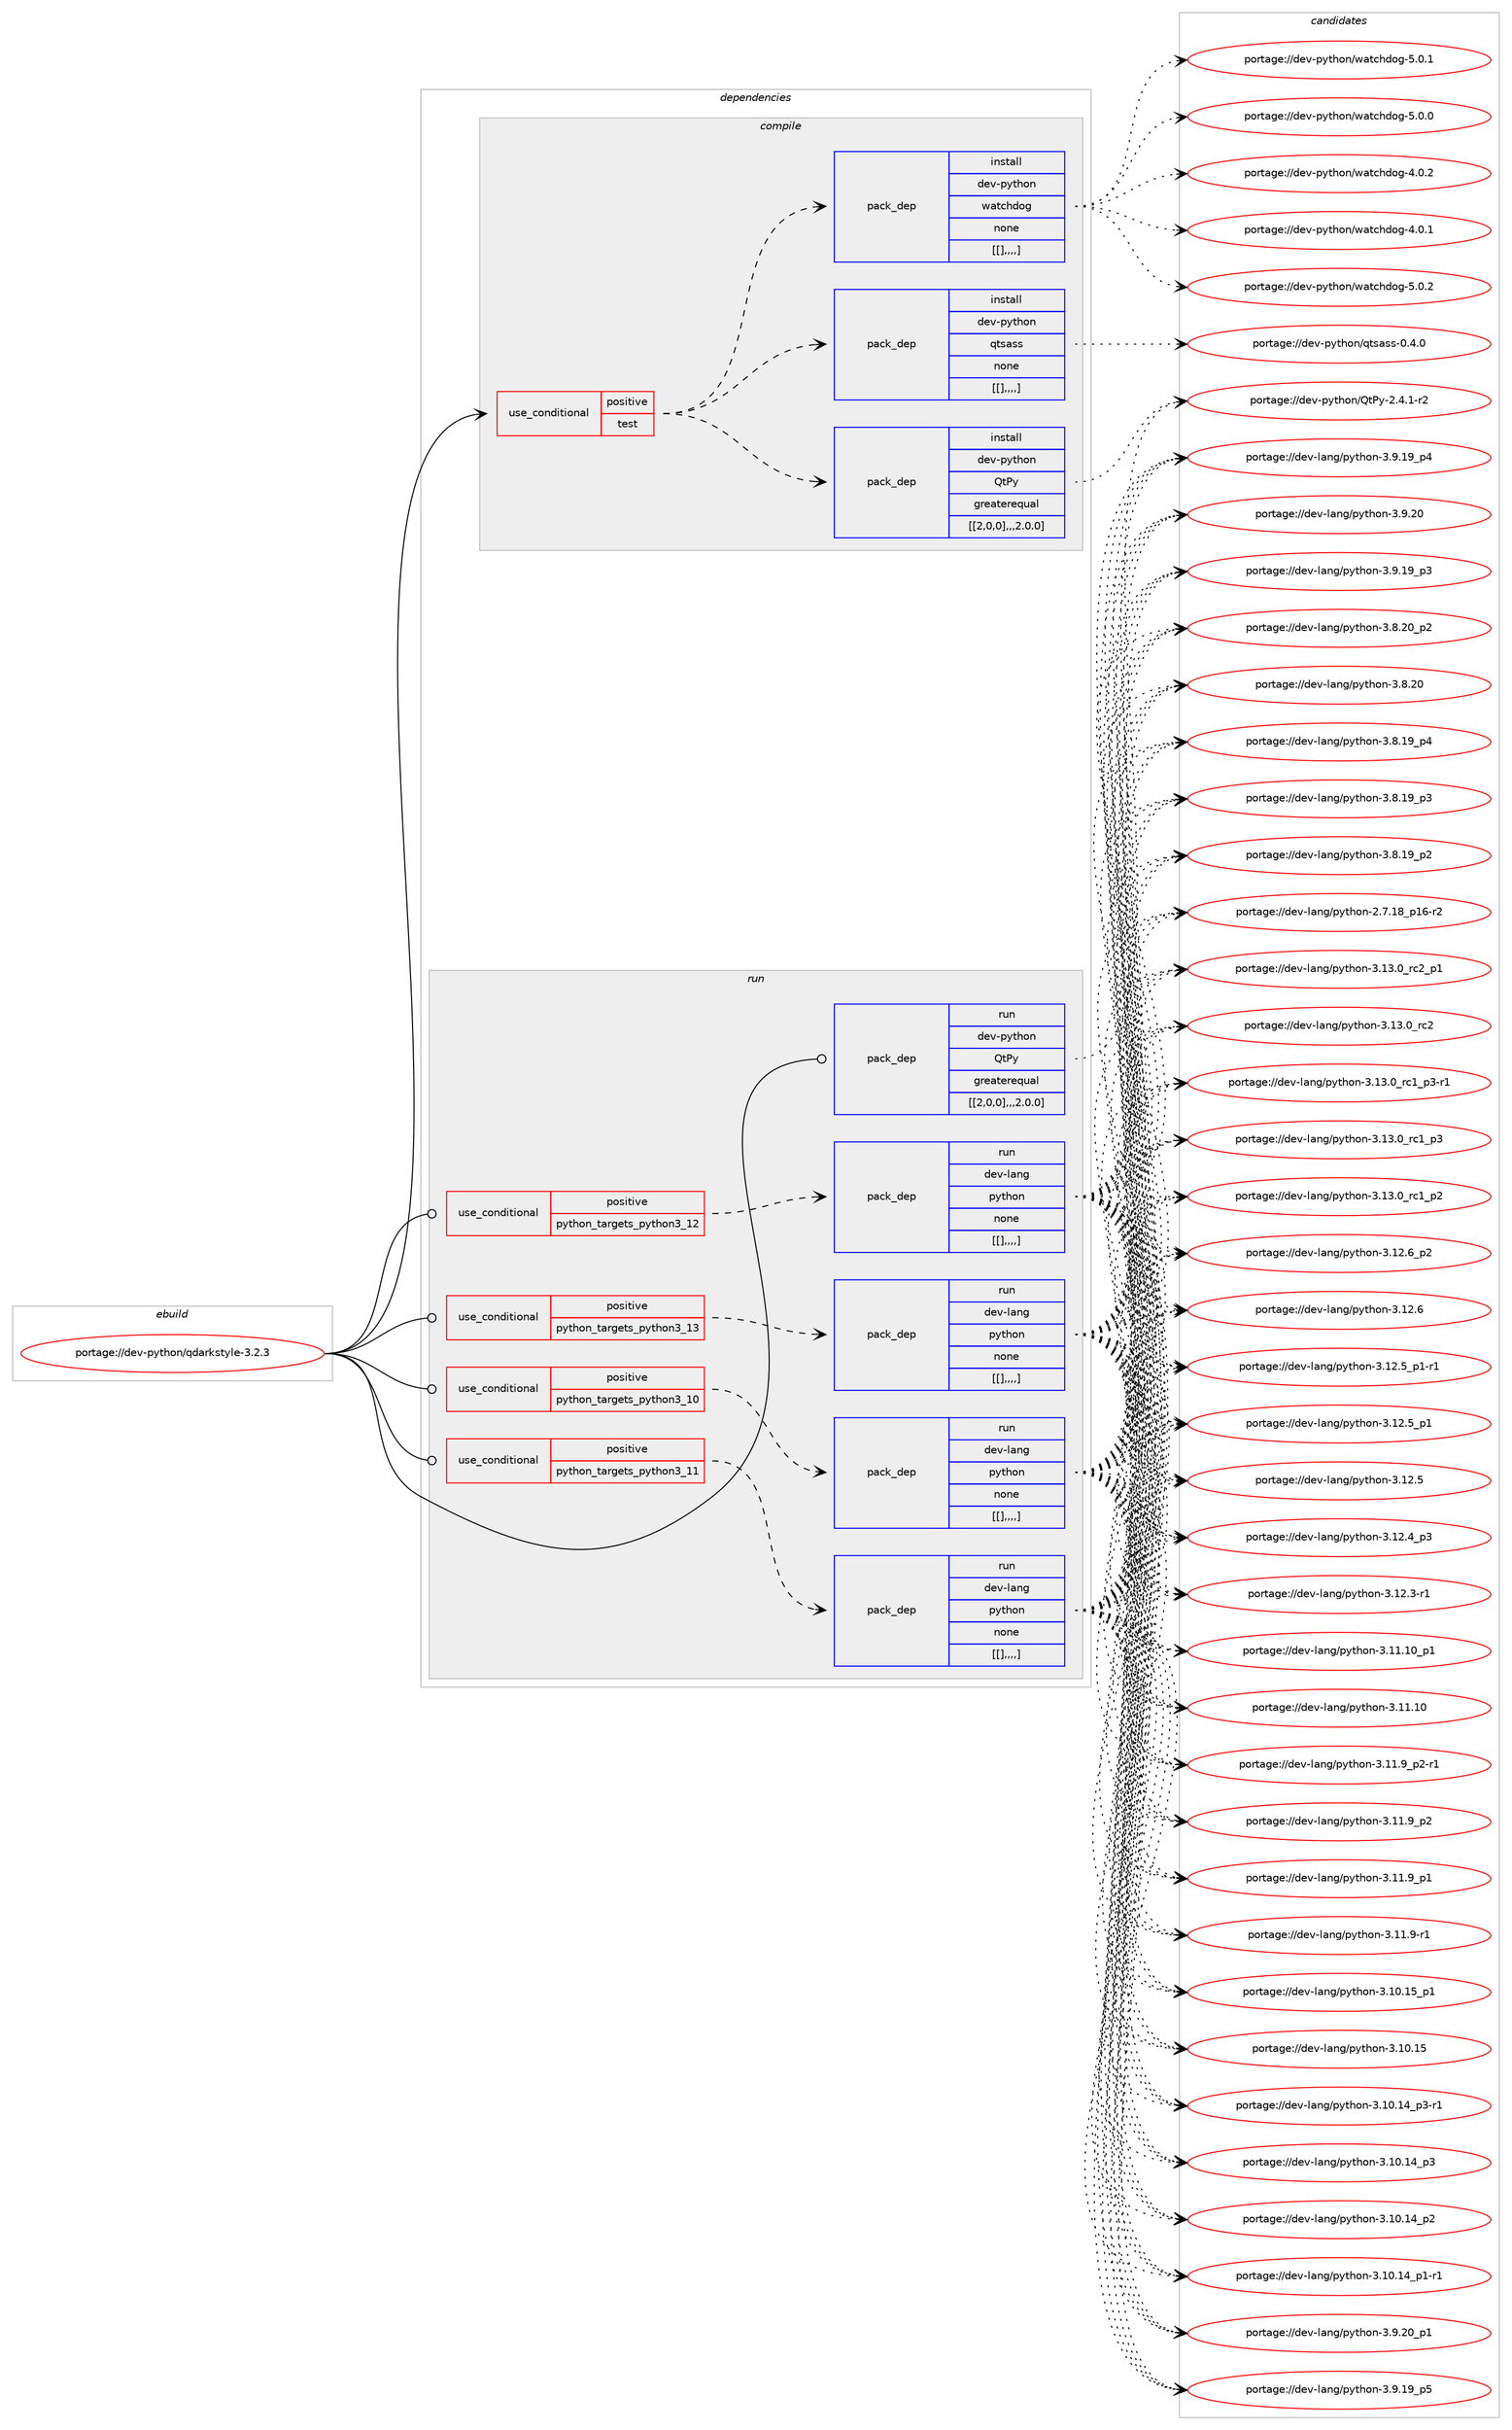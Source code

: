digraph prolog {

# *************
# Graph options
# *************

newrank=true;
concentrate=true;
compound=true;
graph [rankdir=LR,fontname=Helvetica,fontsize=10,ranksep=1.5];#, ranksep=2.5, nodesep=0.2];
edge  [arrowhead=vee];
node  [fontname=Helvetica,fontsize=10];

# **********
# The ebuild
# **********

subgraph cluster_leftcol {
color=gray;
label=<<i>ebuild</i>>;
id [label="portage://dev-python/qdarkstyle-3.2.3", color=red, width=4, href="../dev-python/qdarkstyle-3.2.3.svg"];
}

# ****************
# The dependencies
# ****************

subgraph cluster_midcol {
color=gray;
label=<<i>dependencies</i>>;
subgraph cluster_compile {
fillcolor="#eeeeee";
style=filled;
label=<<i>compile</i>>;
subgraph cond40382 {
dependency164313 [label=<<TABLE BORDER="0" CELLBORDER="1" CELLSPACING="0" CELLPADDING="4"><TR><TD ROWSPAN="3" CELLPADDING="10">use_conditional</TD></TR><TR><TD>positive</TD></TR><TR><TD>test</TD></TR></TABLE>>, shape=none, color=red];
subgraph pack122673 {
dependency164314 [label=<<TABLE BORDER="0" CELLBORDER="1" CELLSPACING="0" CELLPADDING="4" WIDTH="220"><TR><TD ROWSPAN="6" CELLPADDING="30">pack_dep</TD></TR><TR><TD WIDTH="110">install</TD></TR><TR><TD>dev-python</TD></TR><TR><TD>qtsass</TD></TR><TR><TD>none</TD></TR><TR><TD>[[],,,,]</TD></TR></TABLE>>, shape=none, color=blue];
}
dependency164313:e -> dependency164314:w [weight=20,style="dashed",arrowhead="vee"];
subgraph pack122674 {
dependency164315 [label=<<TABLE BORDER="0" CELLBORDER="1" CELLSPACING="0" CELLPADDING="4" WIDTH="220"><TR><TD ROWSPAN="6" CELLPADDING="30">pack_dep</TD></TR><TR><TD WIDTH="110">install</TD></TR><TR><TD>dev-python</TD></TR><TR><TD>watchdog</TD></TR><TR><TD>none</TD></TR><TR><TD>[[],,,,]</TD></TR></TABLE>>, shape=none, color=blue];
}
dependency164313:e -> dependency164315:w [weight=20,style="dashed",arrowhead="vee"];
subgraph pack122675 {
dependency164316 [label=<<TABLE BORDER="0" CELLBORDER="1" CELLSPACING="0" CELLPADDING="4" WIDTH="220"><TR><TD ROWSPAN="6" CELLPADDING="30">pack_dep</TD></TR><TR><TD WIDTH="110">install</TD></TR><TR><TD>dev-python</TD></TR><TR><TD>QtPy</TD></TR><TR><TD>greaterequal</TD></TR><TR><TD>[[2,0,0],,,2.0.0]</TD></TR></TABLE>>, shape=none, color=blue];
}
dependency164313:e -> dependency164316:w [weight=20,style="dashed",arrowhead="vee"];
}
id:e -> dependency164313:w [weight=20,style="solid",arrowhead="vee"];
}
subgraph cluster_compileandrun {
fillcolor="#eeeeee";
style=filled;
label=<<i>compile and run</i>>;
}
subgraph cluster_run {
fillcolor="#eeeeee";
style=filled;
label=<<i>run</i>>;
subgraph cond40383 {
dependency164317 [label=<<TABLE BORDER="0" CELLBORDER="1" CELLSPACING="0" CELLPADDING="4"><TR><TD ROWSPAN="3" CELLPADDING="10">use_conditional</TD></TR><TR><TD>positive</TD></TR><TR><TD>python_targets_python3_10</TD></TR></TABLE>>, shape=none, color=red];
subgraph pack122676 {
dependency164318 [label=<<TABLE BORDER="0" CELLBORDER="1" CELLSPACING="0" CELLPADDING="4" WIDTH="220"><TR><TD ROWSPAN="6" CELLPADDING="30">pack_dep</TD></TR><TR><TD WIDTH="110">run</TD></TR><TR><TD>dev-lang</TD></TR><TR><TD>python</TD></TR><TR><TD>none</TD></TR><TR><TD>[[],,,,]</TD></TR></TABLE>>, shape=none, color=blue];
}
dependency164317:e -> dependency164318:w [weight=20,style="dashed",arrowhead="vee"];
}
id:e -> dependency164317:w [weight=20,style="solid",arrowhead="odot"];
subgraph cond40384 {
dependency164319 [label=<<TABLE BORDER="0" CELLBORDER="1" CELLSPACING="0" CELLPADDING="4"><TR><TD ROWSPAN="3" CELLPADDING="10">use_conditional</TD></TR><TR><TD>positive</TD></TR><TR><TD>python_targets_python3_11</TD></TR></TABLE>>, shape=none, color=red];
subgraph pack122677 {
dependency164320 [label=<<TABLE BORDER="0" CELLBORDER="1" CELLSPACING="0" CELLPADDING="4" WIDTH="220"><TR><TD ROWSPAN="6" CELLPADDING="30">pack_dep</TD></TR><TR><TD WIDTH="110">run</TD></TR><TR><TD>dev-lang</TD></TR><TR><TD>python</TD></TR><TR><TD>none</TD></TR><TR><TD>[[],,,,]</TD></TR></TABLE>>, shape=none, color=blue];
}
dependency164319:e -> dependency164320:w [weight=20,style="dashed",arrowhead="vee"];
}
id:e -> dependency164319:w [weight=20,style="solid",arrowhead="odot"];
subgraph cond40385 {
dependency164321 [label=<<TABLE BORDER="0" CELLBORDER="1" CELLSPACING="0" CELLPADDING="4"><TR><TD ROWSPAN="3" CELLPADDING="10">use_conditional</TD></TR><TR><TD>positive</TD></TR><TR><TD>python_targets_python3_12</TD></TR></TABLE>>, shape=none, color=red];
subgraph pack122678 {
dependency164322 [label=<<TABLE BORDER="0" CELLBORDER="1" CELLSPACING="0" CELLPADDING="4" WIDTH="220"><TR><TD ROWSPAN="6" CELLPADDING="30">pack_dep</TD></TR><TR><TD WIDTH="110">run</TD></TR><TR><TD>dev-lang</TD></TR><TR><TD>python</TD></TR><TR><TD>none</TD></TR><TR><TD>[[],,,,]</TD></TR></TABLE>>, shape=none, color=blue];
}
dependency164321:e -> dependency164322:w [weight=20,style="dashed",arrowhead="vee"];
}
id:e -> dependency164321:w [weight=20,style="solid",arrowhead="odot"];
subgraph cond40386 {
dependency164323 [label=<<TABLE BORDER="0" CELLBORDER="1" CELLSPACING="0" CELLPADDING="4"><TR><TD ROWSPAN="3" CELLPADDING="10">use_conditional</TD></TR><TR><TD>positive</TD></TR><TR><TD>python_targets_python3_13</TD></TR></TABLE>>, shape=none, color=red];
subgraph pack122679 {
dependency164324 [label=<<TABLE BORDER="0" CELLBORDER="1" CELLSPACING="0" CELLPADDING="4" WIDTH="220"><TR><TD ROWSPAN="6" CELLPADDING="30">pack_dep</TD></TR><TR><TD WIDTH="110">run</TD></TR><TR><TD>dev-lang</TD></TR><TR><TD>python</TD></TR><TR><TD>none</TD></TR><TR><TD>[[],,,,]</TD></TR></TABLE>>, shape=none, color=blue];
}
dependency164323:e -> dependency164324:w [weight=20,style="dashed",arrowhead="vee"];
}
id:e -> dependency164323:w [weight=20,style="solid",arrowhead="odot"];
subgraph pack122680 {
dependency164325 [label=<<TABLE BORDER="0" CELLBORDER="1" CELLSPACING="0" CELLPADDING="4" WIDTH="220"><TR><TD ROWSPAN="6" CELLPADDING="30">pack_dep</TD></TR><TR><TD WIDTH="110">run</TD></TR><TR><TD>dev-python</TD></TR><TR><TD>QtPy</TD></TR><TR><TD>greaterequal</TD></TR><TR><TD>[[2,0,0],,,2.0.0]</TD></TR></TABLE>>, shape=none, color=blue];
}
id:e -> dependency164325:w [weight=20,style="solid",arrowhead="odot"];
}
}

# **************
# The candidates
# **************

subgraph cluster_choices {
rank=same;
color=gray;
label=<<i>candidates</i>>;

subgraph choice122673 {
color=black;
nodesep=1;
choice100101118451121211161041111104711311611597115115454846524648 [label="portage://dev-python/qtsass-0.4.0", color=red, width=4,href="../dev-python/qtsass-0.4.0.svg"];
dependency164314:e -> choice100101118451121211161041111104711311611597115115454846524648:w [style=dotted,weight="100"];
}
subgraph choice122674 {
color=black;
nodesep=1;
choice10010111845112121116104111110471199711699104100111103455346484650 [label="portage://dev-python/watchdog-5.0.2", color=red, width=4,href="../dev-python/watchdog-5.0.2.svg"];
choice10010111845112121116104111110471199711699104100111103455346484649 [label="portage://dev-python/watchdog-5.0.1", color=red, width=4,href="../dev-python/watchdog-5.0.1.svg"];
choice10010111845112121116104111110471199711699104100111103455346484648 [label="portage://dev-python/watchdog-5.0.0", color=red, width=4,href="../dev-python/watchdog-5.0.0.svg"];
choice10010111845112121116104111110471199711699104100111103455246484650 [label="portage://dev-python/watchdog-4.0.2", color=red, width=4,href="../dev-python/watchdog-4.0.2.svg"];
choice10010111845112121116104111110471199711699104100111103455246484649 [label="portage://dev-python/watchdog-4.0.1", color=red, width=4,href="../dev-python/watchdog-4.0.1.svg"];
dependency164315:e -> choice10010111845112121116104111110471199711699104100111103455346484650:w [style=dotted,weight="100"];
dependency164315:e -> choice10010111845112121116104111110471199711699104100111103455346484649:w [style=dotted,weight="100"];
dependency164315:e -> choice10010111845112121116104111110471199711699104100111103455346484648:w [style=dotted,weight="100"];
dependency164315:e -> choice10010111845112121116104111110471199711699104100111103455246484650:w [style=dotted,weight="100"];
dependency164315:e -> choice10010111845112121116104111110471199711699104100111103455246484649:w [style=dotted,weight="100"];
}
subgraph choice122675 {
color=black;
nodesep=1;
choice100101118451121211161041111104781116801214550465246494511450 [label="portage://dev-python/QtPy-2.4.1-r2", color=red, width=4,href="../dev-python/QtPy-2.4.1-r2.svg"];
dependency164316:e -> choice100101118451121211161041111104781116801214550465246494511450:w [style=dotted,weight="100"];
}
subgraph choice122676 {
color=black;
nodesep=1;
choice100101118451089711010347112121116104111110455146495146489511499509511249 [label="portage://dev-lang/python-3.13.0_rc2_p1", color=red, width=4,href="../dev-lang/python-3.13.0_rc2_p1.svg"];
choice10010111845108971101034711212111610411111045514649514648951149950 [label="portage://dev-lang/python-3.13.0_rc2", color=red, width=4,href="../dev-lang/python-3.13.0_rc2.svg"];
choice1001011184510897110103471121211161041111104551464951464895114994995112514511449 [label="portage://dev-lang/python-3.13.0_rc1_p3-r1", color=red, width=4,href="../dev-lang/python-3.13.0_rc1_p3-r1.svg"];
choice100101118451089711010347112121116104111110455146495146489511499499511251 [label="portage://dev-lang/python-3.13.0_rc1_p3", color=red, width=4,href="../dev-lang/python-3.13.0_rc1_p3.svg"];
choice100101118451089711010347112121116104111110455146495146489511499499511250 [label="portage://dev-lang/python-3.13.0_rc1_p2", color=red, width=4,href="../dev-lang/python-3.13.0_rc1_p2.svg"];
choice100101118451089711010347112121116104111110455146495046549511250 [label="portage://dev-lang/python-3.12.6_p2", color=red, width=4,href="../dev-lang/python-3.12.6_p2.svg"];
choice10010111845108971101034711212111610411111045514649504654 [label="portage://dev-lang/python-3.12.6", color=red, width=4,href="../dev-lang/python-3.12.6.svg"];
choice1001011184510897110103471121211161041111104551464950465395112494511449 [label="portage://dev-lang/python-3.12.5_p1-r1", color=red, width=4,href="../dev-lang/python-3.12.5_p1-r1.svg"];
choice100101118451089711010347112121116104111110455146495046539511249 [label="portage://dev-lang/python-3.12.5_p1", color=red, width=4,href="../dev-lang/python-3.12.5_p1.svg"];
choice10010111845108971101034711212111610411111045514649504653 [label="portage://dev-lang/python-3.12.5", color=red, width=4,href="../dev-lang/python-3.12.5.svg"];
choice100101118451089711010347112121116104111110455146495046529511251 [label="portage://dev-lang/python-3.12.4_p3", color=red, width=4,href="../dev-lang/python-3.12.4_p3.svg"];
choice100101118451089711010347112121116104111110455146495046514511449 [label="portage://dev-lang/python-3.12.3-r1", color=red, width=4,href="../dev-lang/python-3.12.3-r1.svg"];
choice10010111845108971101034711212111610411111045514649494649489511249 [label="portage://dev-lang/python-3.11.10_p1", color=red, width=4,href="../dev-lang/python-3.11.10_p1.svg"];
choice1001011184510897110103471121211161041111104551464949464948 [label="portage://dev-lang/python-3.11.10", color=red, width=4,href="../dev-lang/python-3.11.10.svg"];
choice1001011184510897110103471121211161041111104551464949465795112504511449 [label="portage://dev-lang/python-3.11.9_p2-r1", color=red, width=4,href="../dev-lang/python-3.11.9_p2-r1.svg"];
choice100101118451089711010347112121116104111110455146494946579511250 [label="portage://dev-lang/python-3.11.9_p2", color=red, width=4,href="../dev-lang/python-3.11.9_p2.svg"];
choice100101118451089711010347112121116104111110455146494946579511249 [label="portage://dev-lang/python-3.11.9_p1", color=red, width=4,href="../dev-lang/python-3.11.9_p1.svg"];
choice100101118451089711010347112121116104111110455146494946574511449 [label="portage://dev-lang/python-3.11.9-r1", color=red, width=4,href="../dev-lang/python-3.11.9-r1.svg"];
choice10010111845108971101034711212111610411111045514649484649539511249 [label="portage://dev-lang/python-3.10.15_p1", color=red, width=4,href="../dev-lang/python-3.10.15_p1.svg"];
choice1001011184510897110103471121211161041111104551464948464953 [label="portage://dev-lang/python-3.10.15", color=red, width=4,href="../dev-lang/python-3.10.15.svg"];
choice100101118451089711010347112121116104111110455146494846495295112514511449 [label="portage://dev-lang/python-3.10.14_p3-r1", color=red, width=4,href="../dev-lang/python-3.10.14_p3-r1.svg"];
choice10010111845108971101034711212111610411111045514649484649529511251 [label="portage://dev-lang/python-3.10.14_p3", color=red, width=4,href="../dev-lang/python-3.10.14_p3.svg"];
choice10010111845108971101034711212111610411111045514649484649529511250 [label="portage://dev-lang/python-3.10.14_p2", color=red, width=4,href="../dev-lang/python-3.10.14_p2.svg"];
choice100101118451089711010347112121116104111110455146494846495295112494511449 [label="portage://dev-lang/python-3.10.14_p1-r1", color=red, width=4,href="../dev-lang/python-3.10.14_p1-r1.svg"];
choice100101118451089711010347112121116104111110455146574650489511249 [label="portage://dev-lang/python-3.9.20_p1", color=red, width=4,href="../dev-lang/python-3.9.20_p1.svg"];
choice10010111845108971101034711212111610411111045514657465048 [label="portage://dev-lang/python-3.9.20", color=red, width=4,href="../dev-lang/python-3.9.20.svg"];
choice100101118451089711010347112121116104111110455146574649579511253 [label="portage://dev-lang/python-3.9.19_p5", color=red, width=4,href="../dev-lang/python-3.9.19_p5.svg"];
choice100101118451089711010347112121116104111110455146574649579511252 [label="portage://dev-lang/python-3.9.19_p4", color=red, width=4,href="../dev-lang/python-3.9.19_p4.svg"];
choice100101118451089711010347112121116104111110455146574649579511251 [label="portage://dev-lang/python-3.9.19_p3", color=red, width=4,href="../dev-lang/python-3.9.19_p3.svg"];
choice100101118451089711010347112121116104111110455146564650489511250 [label="portage://dev-lang/python-3.8.20_p2", color=red, width=4,href="../dev-lang/python-3.8.20_p2.svg"];
choice10010111845108971101034711212111610411111045514656465048 [label="portage://dev-lang/python-3.8.20", color=red, width=4,href="../dev-lang/python-3.8.20.svg"];
choice100101118451089711010347112121116104111110455146564649579511252 [label="portage://dev-lang/python-3.8.19_p4", color=red, width=4,href="../dev-lang/python-3.8.19_p4.svg"];
choice100101118451089711010347112121116104111110455146564649579511251 [label="portage://dev-lang/python-3.8.19_p3", color=red, width=4,href="../dev-lang/python-3.8.19_p3.svg"];
choice100101118451089711010347112121116104111110455146564649579511250 [label="portage://dev-lang/python-3.8.19_p2", color=red, width=4,href="../dev-lang/python-3.8.19_p2.svg"];
choice100101118451089711010347112121116104111110455046554649569511249544511450 [label="portage://dev-lang/python-2.7.18_p16-r2", color=red, width=4,href="../dev-lang/python-2.7.18_p16-r2.svg"];
dependency164318:e -> choice100101118451089711010347112121116104111110455146495146489511499509511249:w [style=dotted,weight="100"];
dependency164318:e -> choice10010111845108971101034711212111610411111045514649514648951149950:w [style=dotted,weight="100"];
dependency164318:e -> choice1001011184510897110103471121211161041111104551464951464895114994995112514511449:w [style=dotted,weight="100"];
dependency164318:e -> choice100101118451089711010347112121116104111110455146495146489511499499511251:w [style=dotted,weight="100"];
dependency164318:e -> choice100101118451089711010347112121116104111110455146495146489511499499511250:w [style=dotted,weight="100"];
dependency164318:e -> choice100101118451089711010347112121116104111110455146495046549511250:w [style=dotted,weight="100"];
dependency164318:e -> choice10010111845108971101034711212111610411111045514649504654:w [style=dotted,weight="100"];
dependency164318:e -> choice1001011184510897110103471121211161041111104551464950465395112494511449:w [style=dotted,weight="100"];
dependency164318:e -> choice100101118451089711010347112121116104111110455146495046539511249:w [style=dotted,weight="100"];
dependency164318:e -> choice10010111845108971101034711212111610411111045514649504653:w [style=dotted,weight="100"];
dependency164318:e -> choice100101118451089711010347112121116104111110455146495046529511251:w [style=dotted,weight="100"];
dependency164318:e -> choice100101118451089711010347112121116104111110455146495046514511449:w [style=dotted,weight="100"];
dependency164318:e -> choice10010111845108971101034711212111610411111045514649494649489511249:w [style=dotted,weight="100"];
dependency164318:e -> choice1001011184510897110103471121211161041111104551464949464948:w [style=dotted,weight="100"];
dependency164318:e -> choice1001011184510897110103471121211161041111104551464949465795112504511449:w [style=dotted,weight="100"];
dependency164318:e -> choice100101118451089711010347112121116104111110455146494946579511250:w [style=dotted,weight="100"];
dependency164318:e -> choice100101118451089711010347112121116104111110455146494946579511249:w [style=dotted,weight="100"];
dependency164318:e -> choice100101118451089711010347112121116104111110455146494946574511449:w [style=dotted,weight="100"];
dependency164318:e -> choice10010111845108971101034711212111610411111045514649484649539511249:w [style=dotted,weight="100"];
dependency164318:e -> choice1001011184510897110103471121211161041111104551464948464953:w [style=dotted,weight="100"];
dependency164318:e -> choice100101118451089711010347112121116104111110455146494846495295112514511449:w [style=dotted,weight="100"];
dependency164318:e -> choice10010111845108971101034711212111610411111045514649484649529511251:w [style=dotted,weight="100"];
dependency164318:e -> choice10010111845108971101034711212111610411111045514649484649529511250:w [style=dotted,weight="100"];
dependency164318:e -> choice100101118451089711010347112121116104111110455146494846495295112494511449:w [style=dotted,weight="100"];
dependency164318:e -> choice100101118451089711010347112121116104111110455146574650489511249:w [style=dotted,weight="100"];
dependency164318:e -> choice10010111845108971101034711212111610411111045514657465048:w [style=dotted,weight="100"];
dependency164318:e -> choice100101118451089711010347112121116104111110455146574649579511253:w [style=dotted,weight="100"];
dependency164318:e -> choice100101118451089711010347112121116104111110455146574649579511252:w [style=dotted,weight="100"];
dependency164318:e -> choice100101118451089711010347112121116104111110455146574649579511251:w [style=dotted,weight="100"];
dependency164318:e -> choice100101118451089711010347112121116104111110455146564650489511250:w [style=dotted,weight="100"];
dependency164318:e -> choice10010111845108971101034711212111610411111045514656465048:w [style=dotted,weight="100"];
dependency164318:e -> choice100101118451089711010347112121116104111110455146564649579511252:w [style=dotted,weight="100"];
dependency164318:e -> choice100101118451089711010347112121116104111110455146564649579511251:w [style=dotted,weight="100"];
dependency164318:e -> choice100101118451089711010347112121116104111110455146564649579511250:w [style=dotted,weight="100"];
dependency164318:e -> choice100101118451089711010347112121116104111110455046554649569511249544511450:w [style=dotted,weight="100"];
}
subgraph choice122677 {
color=black;
nodesep=1;
choice100101118451089711010347112121116104111110455146495146489511499509511249 [label="portage://dev-lang/python-3.13.0_rc2_p1", color=red, width=4,href="../dev-lang/python-3.13.0_rc2_p1.svg"];
choice10010111845108971101034711212111610411111045514649514648951149950 [label="portage://dev-lang/python-3.13.0_rc2", color=red, width=4,href="../dev-lang/python-3.13.0_rc2.svg"];
choice1001011184510897110103471121211161041111104551464951464895114994995112514511449 [label="portage://dev-lang/python-3.13.0_rc1_p3-r1", color=red, width=4,href="../dev-lang/python-3.13.0_rc1_p3-r1.svg"];
choice100101118451089711010347112121116104111110455146495146489511499499511251 [label="portage://dev-lang/python-3.13.0_rc1_p3", color=red, width=4,href="../dev-lang/python-3.13.0_rc1_p3.svg"];
choice100101118451089711010347112121116104111110455146495146489511499499511250 [label="portage://dev-lang/python-3.13.0_rc1_p2", color=red, width=4,href="../dev-lang/python-3.13.0_rc1_p2.svg"];
choice100101118451089711010347112121116104111110455146495046549511250 [label="portage://dev-lang/python-3.12.6_p2", color=red, width=4,href="../dev-lang/python-3.12.6_p2.svg"];
choice10010111845108971101034711212111610411111045514649504654 [label="portage://dev-lang/python-3.12.6", color=red, width=4,href="../dev-lang/python-3.12.6.svg"];
choice1001011184510897110103471121211161041111104551464950465395112494511449 [label="portage://dev-lang/python-3.12.5_p1-r1", color=red, width=4,href="../dev-lang/python-3.12.5_p1-r1.svg"];
choice100101118451089711010347112121116104111110455146495046539511249 [label="portage://dev-lang/python-3.12.5_p1", color=red, width=4,href="../dev-lang/python-3.12.5_p1.svg"];
choice10010111845108971101034711212111610411111045514649504653 [label="portage://dev-lang/python-3.12.5", color=red, width=4,href="../dev-lang/python-3.12.5.svg"];
choice100101118451089711010347112121116104111110455146495046529511251 [label="portage://dev-lang/python-3.12.4_p3", color=red, width=4,href="../dev-lang/python-3.12.4_p3.svg"];
choice100101118451089711010347112121116104111110455146495046514511449 [label="portage://dev-lang/python-3.12.3-r1", color=red, width=4,href="../dev-lang/python-3.12.3-r1.svg"];
choice10010111845108971101034711212111610411111045514649494649489511249 [label="portage://dev-lang/python-3.11.10_p1", color=red, width=4,href="../dev-lang/python-3.11.10_p1.svg"];
choice1001011184510897110103471121211161041111104551464949464948 [label="portage://dev-lang/python-3.11.10", color=red, width=4,href="../dev-lang/python-3.11.10.svg"];
choice1001011184510897110103471121211161041111104551464949465795112504511449 [label="portage://dev-lang/python-3.11.9_p2-r1", color=red, width=4,href="../dev-lang/python-3.11.9_p2-r1.svg"];
choice100101118451089711010347112121116104111110455146494946579511250 [label="portage://dev-lang/python-3.11.9_p2", color=red, width=4,href="../dev-lang/python-3.11.9_p2.svg"];
choice100101118451089711010347112121116104111110455146494946579511249 [label="portage://dev-lang/python-3.11.9_p1", color=red, width=4,href="../dev-lang/python-3.11.9_p1.svg"];
choice100101118451089711010347112121116104111110455146494946574511449 [label="portage://dev-lang/python-3.11.9-r1", color=red, width=4,href="../dev-lang/python-3.11.9-r1.svg"];
choice10010111845108971101034711212111610411111045514649484649539511249 [label="portage://dev-lang/python-3.10.15_p1", color=red, width=4,href="../dev-lang/python-3.10.15_p1.svg"];
choice1001011184510897110103471121211161041111104551464948464953 [label="portage://dev-lang/python-3.10.15", color=red, width=4,href="../dev-lang/python-3.10.15.svg"];
choice100101118451089711010347112121116104111110455146494846495295112514511449 [label="portage://dev-lang/python-3.10.14_p3-r1", color=red, width=4,href="../dev-lang/python-3.10.14_p3-r1.svg"];
choice10010111845108971101034711212111610411111045514649484649529511251 [label="portage://dev-lang/python-3.10.14_p3", color=red, width=4,href="../dev-lang/python-3.10.14_p3.svg"];
choice10010111845108971101034711212111610411111045514649484649529511250 [label="portage://dev-lang/python-3.10.14_p2", color=red, width=4,href="../dev-lang/python-3.10.14_p2.svg"];
choice100101118451089711010347112121116104111110455146494846495295112494511449 [label="portage://dev-lang/python-3.10.14_p1-r1", color=red, width=4,href="../dev-lang/python-3.10.14_p1-r1.svg"];
choice100101118451089711010347112121116104111110455146574650489511249 [label="portage://dev-lang/python-3.9.20_p1", color=red, width=4,href="../dev-lang/python-3.9.20_p1.svg"];
choice10010111845108971101034711212111610411111045514657465048 [label="portage://dev-lang/python-3.9.20", color=red, width=4,href="../dev-lang/python-3.9.20.svg"];
choice100101118451089711010347112121116104111110455146574649579511253 [label="portage://dev-lang/python-3.9.19_p5", color=red, width=4,href="../dev-lang/python-3.9.19_p5.svg"];
choice100101118451089711010347112121116104111110455146574649579511252 [label="portage://dev-lang/python-3.9.19_p4", color=red, width=4,href="../dev-lang/python-3.9.19_p4.svg"];
choice100101118451089711010347112121116104111110455146574649579511251 [label="portage://dev-lang/python-3.9.19_p3", color=red, width=4,href="../dev-lang/python-3.9.19_p3.svg"];
choice100101118451089711010347112121116104111110455146564650489511250 [label="portage://dev-lang/python-3.8.20_p2", color=red, width=4,href="../dev-lang/python-3.8.20_p2.svg"];
choice10010111845108971101034711212111610411111045514656465048 [label="portage://dev-lang/python-3.8.20", color=red, width=4,href="../dev-lang/python-3.8.20.svg"];
choice100101118451089711010347112121116104111110455146564649579511252 [label="portage://dev-lang/python-3.8.19_p4", color=red, width=4,href="../dev-lang/python-3.8.19_p4.svg"];
choice100101118451089711010347112121116104111110455146564649579511251 [label="portage://dev-lang/python-3.8.19_p3", color=red, width=4,href="../dev-lang/python-3.8.19_p3.svg"];
choice100101118451089711010347112121116104111110455146564649579511250 [label="portage://dev-lang/python-3.8.19_p2", color=red, width=4,href="../dev-lang/python-3.8.19_p2.svg"];
choice100101118451089711010347112121116104111110455046554649569511249544511450 [label="portage://dev-lang/python-2.7.18_p16-r2", color=red, width=4,href="../dev-lang/python-2.7.18_p16-r2.svg"];
dependency164320:e -> choice100101118451089711010347112121116104111110455146495146489511499509511249:w [style=dotted,weight="100"];
dependency164320:e -> choice10010111845108971101034711212111610411111045514649514648951149950:w [style=dotted,weight="100"];
dependency164320:e -> choice1001011184510897110103471121211161041111104551464951464895114994995112514511449:w [style=dotted,weight="100"];
dependency164320:e -> choice100101118451089711010347112121116104111110455146495146489511499499511251:w [style=dotted,weight="100"];
dependency164320:e -> choice100101118451089711010347112121116104111110455146495146489511499499511250:w [style=dotted,weight="100"];
dependency164320:e -> choice100101118451089711010347112121116104111110455146495046549511250:w [style=dotted,weight="100"];
dependency164320:e -> choice10010111845108971101034711212111610411111045514649504654:w [style=dotted,weight="100"];
dependency164320:e -> choice1001011184510897110103471121211161041111104551464950465395112494511449:w [style=dotted,weight="100"];
dependency164320:e -> choice100101118451089711010347112121116104111110455146495046539511249:w [style=dotted,weight="100"];
dependency164320:e -> choice10010111845108971101034711212111610411111045514649504653:w [style=dotted,weight="100"];
dependency164320:e -> choice100101118451089711010347112121116104111110455146495046529511251:w [style=dotted,weight="100"];
dependency164320:e -> choice100101118451089711010347112121116104111110455146495046514511449:w [style=dotted,weight="100"];
dependency164320:e -> choice10010111845108971101034711212111610411111045514649494649489511249:w [style=dotted,weight="100"];
dependency164320:e -> choice1001011184510897110103471121211161041111104551464949464948:w [style=dotted,weight="100"];
dependency164320:e -> choice1001011184510897110103471121211161041111104551464949465795112504511449:w [style=dotted,weight="100"];
dependency164320:e -> choice100101118451089711010347112121116104111110455146494946579511250:w [style=dotted,weight="100"];
dependency164320:e -> choice100101118451089711010347112121116104111110455146494946579511249:w [style=dotted,weight="100"];
dependency164320:e -> choice100101118451089711010347112121116104111110455146494946574511449:w [style=dotted,weight="100"];
dependency164320:e -> choice10010111845108971101034711212111610411111045514649484649539511249:w [style=dotted,weight="100"];
dependency164320:e -> choice1001011184510897110103471121211161041111104551464948464953:w [style=dotted,weight="100"];
dependency164320:e -> choice100101118451089711010347112121116104111110455146494846495295112514511449:w [style=dotted,weight="100"];
dependency164320:e -> choice10010111845108971101034711212111610411111045514649484649529511251:w [style=dotted,weight="100"];
dependency164320:e -> choice10010111845108971101034711212111610411111045514649484649529511250:w [style=dotted,weight="100"];
dependency164320:e -> choice100101118451089711010347112121116104111110455146494846495295112494511449:w [style=dotted,weight="100"];
dependency164320:e -> choice100101118451089711010347112121116104111110455146574650489511249:w [style=dotted,weight="100"];
dependency164320:e -> choice10010111845108971101034711212111610411111045514657465048:w [style=dotted,weight="100"];
dependency164320:e -> choice100101118451089711010347112121116104111110455146574649579511253:w [style=dotted,weight="100"];
dependency164320:e -> choice100101118451089711010347112121116104111110455146574649579511252:w [style=dotted,weight="100"];
dependency164320:e -> choice100101118451089711010347112121116104111110455146574649579511251:w [style=dotted,weight="100"];
dependency164320:e -> choice100101118451089711010347112121116104111110455146564650489511250:w [style=dotted,weight="100"];
dependency164320:e -> choice10010111845108971101034711212111610411111045514656465048:w [style=dotted,weight="100"];
dependency164320:e -> choice100101118451089711010347112121116104111110455146564649579511252:w [style=dotted,weight="100"];
dependency164320:e -> choice100101118451089711010347112121116104111110455146564649579511251:w [style=dotted,weight="100"];
dependency164320:e -> choice100101118451089711010347112121116104111110455146564649579511250:w [style=dotted,weight="100"];
dependency164320:e -> choice100101118451089711010347112121116104111110455046554649569511249544511450:w [style=dotted,weight="100"];
}
subgraph choice122678 {
color=black;
nodesep=1;
choice100101118451089711010347112121116104111110455146495146489511499509511249 [label="portage://dev-lang/python-3.13.0_rc2_p1", color=red, width=4,href="../dev-lang/python-3.13.0_rc2_p1.svg"];
choice10010111845108971101034711212111610411111045514649514648951149950 [label="portage://dev-lang/python-3.13.0_rc2", color=red, width=4,href="../dev-lang/python-3.13.0_rc2.svg"];
choice1001011184510897110103471121211161041111104551464951464895114994995112514511449 [label="portage://dev-lang/python-3.13.0_rc1_p3-r1", color=red, width=4,href="../dev-lang/python-3.13.0_rc1_p3-r1.svg"];
choice100101118451089711010347112121116104111110455146495146489511499499511251 [label="portage://dev-lang/python-3.13.0_rc1_p3", color=red, width=4,href="../dev-lang/python-3.13.0_rc1_p3.svg"];
choice100101118451089711010347112121116104111110455146495146489511499499511250 [label="portage://dev-lang/python-3.13.0_rc1_p2", color=red, width=4,href="../dev-lang/python-3.13.0_rc1_p2.svg"];
choice100101118451089711010347112121116104111110455146495046549511250 [label="portage://dev-lang/python-3.12.6_p2", color=red, width=4,href="../dev-lang/python-3.12.6_p2.svg"];
choice10010111845108971101034711212111610411111045514649504654 [label="portage://dev-lang/python-3.12.6", color=red, width=4,href="../dev-lang/python-3.12.6.svg"];
choice1001011184510897110103471121211161041111104551464950465395112494511449 [label="portage://dev-lang/python-3.12.5_p1-r1", color=red, width=4,href="../dev-lang/python-3.12.5_p1-r1.svg"];
choice100101118451089711010347112121116104111110455146495046539511249 [label="portage://dev-lang/python-3.12.5_p1", color=red, width=4,href="../dev-lang/python-3.12.5_p1.svg"];
choice10010111845108971101034711212111610411111045514649504653 [label="portage://dev-lang/python-3.12.5", color=red, width=4,href="../dev-lang/python-3.12.5.svg"];
choice100101118451089711010347112121116104111110455146495046529511251 [label="portage://dev-lang/python-3.12.4_p3", color=red, width=4,href="../dev-lang/python-3.12.4_p3.svg"];
choice100101118451089711010347112121116104111110455146495046514511449 [label="portage://dev-lang/python-3.12.3-r1", color=red, width=4,href="../dev-lang/python-3.12.3-r1.svg"];
choice10010111845108971101034711212111610411111045514649494649489511249 [label="portage://dev-lang/python-3.11.10_p1", color=red, width=4,href="../dev-lang/python-3.11.10_p1.svg"];
choice1001011184510897110103471121211161041111104551464949464948 [label="portage://dev-lang/python-3.11.10", color=red, width=4,href="../dev-lang/python-3.11.10.svg"];
choice1001011184510897110103471121211161041111104551464949465795112504511449 [label="portage://dev-lang/python-3.11.9_p2-r1", color=red, width=4,href="../dev-lang/python-3.11.9_p2-r1.svg"];
choice100101118451089711010347112121116104111110455146494946579511250 [label="portage://dev-lang/python-3.11.9_p2", color=red, width=4,href="../dev-lang/python-3.11.9_p2.svg"];
choice100101118451089711010347112121116104111110455146494946579511249 [label="portage://dev-lang/python-3.11.9_p1", color=red, width=4,href="../dev-lang/python-3.11.9_p1.svg"];
choice100101118451089711010347112121116104111110455146494946574511449 [label="portage://dev-lang/python-3.11.9-r1", color=red, width=4,href="../dev-lang/python-3.11.9-r1.svg"];
choice10010111845108971101034711212111610411111045514649484649539511249 [label="portage://dev-lang/python-3.10.15_p1", color=red, width=4,href="../dev-lang/python-3.10.15_p1.svg"];
choice1001011184510897110103471121211161041111104551464948464953 [label="portage://dev-lang/python-3.10.15", color=red, width=4,href="../dev-lang/python-3.10.15.svg"];
choice100101118451089711010347112121116104111110455146494846495295112514511449 [label="portage://dev-lang/python-3.10.14_p3-r1", color=red, width=4,href="../dev-lang/python-3.10.14_p3-r1.svg"];
choice10010111845108971101034711212111610411111045514649484649529511251 [label="portage://dev-lang/python-3.10.14_p3", color=red, width=4,href="../dev-lang/python-3.10.14_p3.svg"];
choice10010111845108971101034711212111610411111045514649484649529511250 [label="portage://dev-lang/python-3.10.14_p2", color=red, width=4,href="../dev-lang/python-3.10.14_p2.svg"];
choice100101118451089711010347112121116104111110455146494846495295112494511449 [label="portage://dev-lang/python-3.10.14_p1-r1", color=red, width=4,href="../dev-lang/python-3.10.14_p1-r1.svg"];
choice100101118451089711010347112121116104111110455146574650489511249 [label="portage://dev-lang/python-3.9.20_p1", color=red, width=4,href="../dev-lang/python-3.9.20_p1.svg"];
choice10010111845108971101034711212111610411111045514657465048 [label="portage://dev-lang/python-3.9.20", color=red, width=4,href="../dev-lang/python-3.9.20.svg"];
choice100101118451089711010347112121116104111110455146574649579511253 [label="portage://dev-lang/python-3.9.19_p5", color=red, width=4,href="../dev-lang/python-3.9.19_p5.svg"];
choice100101118451089711010347112121116104111110455146574649579511252 [label="portage://dev-lang/python-3.9.19_p4", color=red, width=4,href="../dev-lang/python-3.9.19_p4.svg"];
choice100101118451089711010347112121116104111110455146574649579511251 [label="portage://dev-lang/python-3.9.19_p3", color=red, width=4,href="../dev-lang/python-3.9.19_p3.svg"];
choice100101118451089711010347112121116104111110455146564650489511250 [label="portage://dev-lang/python-3.8.20_p2", color=red, width=4,href="../dev-lang/python-3.8.20_p2.svg"];
choice10010111845108971101034711212111610411111045514656465048 [label="portage://dev-lang/python-3.8.20", color=red, width=4,href="../dev-lang/python-3.8.20.svg"];
choice100101118451089711010347112121116104111110455146564649579511252 [label="portage://dev-lang/python-3.8.19_p4", color=red, width=4,href="../dev-lang/python-3.8.19_p4.svg"];
choice100101118451089711010347112121116104111110455146564649579511251 [label="portage://dev-lang/python-3.8.19_p3", color=red, width=4,href="../dev-lang/python-3.8.19_p3.svg"];
choice100101118451089711010347112121116104111110455146564649579511250 [label="portage://dev-lang/python-3.8.19_p2", color=red, width=4,href="../dev-lang/python-3.8.19_p2.svg"];
choice100101118451089711010347112121116104111110455046554649569511249544511450 [label="portage://dev-lang/python-2.7.18_p16-r2", color=red, width=4,href="../dev-lang/python-2.7.18_p16-r2.svg"];
dependency164322:e -> choice100101118451089711010347112121116104111110455146495146489511499509511249:w [style=dotted,weight="100"];
dependency164322:e -> choice10010111845108971101034711212111610411111045514649514648951149950:w [style=dotted,weight="100"];
dependency164322:e -> choice1001011184510897110103471121211161041111104551464951464895114994995112514511449:w [style=dotted,weight="100"];
dependency164322:e -> choice100101118451089711010347112121116104111110455146495146489511499499511251:w [style=dotted,weight="100"];
dependency164322:e -> choice100101118451089711010347112121116104111110455146495146489511499499511250:w [style=dotted,weight="100"];
dependency164322:e -> choice100101118451089711010347112121116104111110455146495046549511250:w [style=dotted,weight="100"];
dependency164322:e -> choice10010111845108971101034711212111610411111045514649504654:w [style=dotted,weight="100"];
dependency164322:e -> choice1001011184510897110103471121211161041111104551464950465395112494511449:w [style=dotted,weight="100"];
dependency164322:e -> choice100101118451089711010347112121116104111110455146495046539511249:w [style=dotted,weight="100"];
dependency164322:e -> choice10010111845108971101034711212111610411111045514649504653:w [style=dotted,weight="100"];
dependency164322:e -> choice100101118451089711010347112121116104111110455146495046529511251:w [style=dotted,weight="100"];
dependency164322:e -> choice100101118451089711010347112121116104111110455146495046514511449:w [style=dotted,weight="100"];
dependency164322:e -> choice10010111845108971101034711212111610411111045514649494649489511249:w [style=dotted,weight="100"];
dependency164322:e -> choice1001011184510897110103471121211161041111104551464949464948:w [style=dotted,weight="100"];
dependency164322:e -> choice1001011184510897110103471121211161041111104551464949465795112504511449:w [style=dotted,weight="100"];
dependency164322:e -> choice100101118451089711010347112121116104111110455146494946579511250:w [style=dotted,weight="100"];
dependency164322:e -> choice100101118451089711010347112121116104111110455146494946579511249:w [style=dotted,weight="100"];
dependency164322:e -> choice100101118451089711010347112121116104111110455146494946574511449:w [style=dotted,weight="100"];
dependency164322:e -> choice10010111845108971101034711212111610411111045514649484649539511249:w [style=dotted,weight="100"];
dependency164322:e -> choice1001011184510897110103471121211161041111104551464948464953:w [style=dotted,weight="100"];
dependency164322:e -> choice100101118451089711010347112121116104111110455146494846495295112514511449:w [style=dotted,weight="100"];
dependency164322:e -> choice10010111845108971101034711212111610411111045514649484649529511251:w [style=dotted,weight="100"];
dependency164322:e -> choice10010111845108971101034711212111610411111045514649484649529511250:w [style=dotted,weight="100"];
dependency164322:e -> choice100101118451089711010347112121116104111110455146494846495295112494511449:w [style=dotted,weight="100"];
dependency164322:e -> choice100101118451089711010347112121116104111110455146574650489511249:w [style=dotted,weight="100"];
dependency164322:e -> choice10010111845108971101034711212111610411111045514657465048:w [style=dotted,weight="100"];
dependency164322:e -> choice100101118451089711010347112121116104111110455146574649579511253:w [style=dotted,weight="100"];
dependency164322:e -> choice100101118451089711010347112121116104111110455146574649579511252:w [style=dotted,weight="100"];
dependency164322:e -> choice100101118451089711010347112121116104111110455146574649579511251:w [style=dotted,weight="100"];
dependency164322:e -> choice100101118451089711010347112121116104111110455146564650489511250:w [style=dotted,weight="100"];
dependency164322:e -> choice10010111845108971101034711212111610411111045514656465048:w [style=dotted,weight="100"];
dependency164322:e -> choice100101118451089711010347112121116104111110455146564649579511252:w [style=dotted,weight="100"];
dependency164322:e -> choice100101118451089711010347112121116104111110455146564649579511251:w [style=dotted,weight="100"];
dependency164322:e -> choice100101118451089711010347112121116104111110455146564649579511250:w [style=dotted,weight="100"];
dependency164322:e -> choice100101118451089711010347112121116104111110455046554649569511249544511450:w [style=dotted,weight="100"];
}
subgraph choice122679 {
color=black;
nodesep=1;
choice100101118451089711010347112121116104111110455146495146489511499509511249 [label="portage://dev-lang/python-3.13.0_rc2_p1", color=red, width=4,href="../dev-lang/python-3.13.0_rc2_p1.svg"];
choice10010111845108971101034711212111610411111045514649514648951149950 [label="portage://dev-lang/python-3.13.0_rc2", color=red, width=4,href="../dev-lang/python-3.13.0_rc2.svg"];
choice1001011184510897110103471121211161041111104551464951464895114994995112514511449 [label="portage://dev-lang/python-3.13.0_rc1_p3-r1", color=red, width=4,href="../dev-lang/python-3.13.0_rc1_p3-r1.svg"];
choice100101118451089711010347112121116104111110455146495146489511499499511251 [label="portage://dev-lang/python-3.13.0_rc1_p3", color=red, width=4,href="../dev-lang/python-3.13.0_rc1_p3.svg"];
choice100101118451089711010347112121116104111110455146495146489511499499511250 [label="portage://dev-lang/python-3.13.0_rc1_p2", color=red, width=4,href="../dev-lang/python-3.13.0_rc1_p2.svg"];
choice100101118451089711010347112121116104111110455146495046549511250 [label="portage://dev-lang/python-3.12.6_p2", color=red, width=4,href="../dev-lang/python-3.12.6_p2.svg"];
choice10010111845108971101034711212111610411111045514649504654 [label="portage://dev-lang/python-3.12.6", color=red, width=4,href="../dev-lang/python-3.12.6.svg"];
choice1001011184510897110103471121211161041111104551464950465395112494511449 [label="portage://dev-lang/python-3.12.5_p1-r1", color=red, width=4,href="../dev-lang/python-3.12.5_p1-r1.svg"];
choice100101118451089711010347112121116104111110455146495046539511249 [label="portage://dev-lang/python-3.12.5_p1", color=red, width=4,href="../dev-lang/python-3.12.5_p1.svg"];
choice10010111845108971101034711212111610411111045514649504653 [label="portage://dev-lang/python-3.12.5", color=red, width=4,href="../dev-lang/python-3.12.5.svg"];
choice100101118451089711010347112121116104111110455146495046529511251 [label="portage://dev-lang/python-3.12.4_p3", color=red, width=4,href="../dev-lang/python-3.12.4_p3.svg"];
choice100101118451089711010347112121116104111110455146495046514511449 [label="portage://dev-lang/python-3.12.3-r1", color=red, width=4,href="../dev-lang/python-3.12.3-r1.svg"];
choice10010111845108971101034711212111610411111045514649494649489511249 [label="portage://dev-lang/python-3.11.10_p1", color=red, width=4,href="../dev-lang/python-3.11.10_p1.svg"];
choice1001011184510897110103471121211161041111104551464949464948 [label="portage://dev-lang/python-3.11.10", color=red, width=4,href="../dev-lang/python-3.11.10.svg"];
choice1001011184510897110103471121211161041111104551464949465795112504511449 [label="portage://dev-lang/python-3.11.9_p2-r1", color=red, width=4,href="../dev-lang/python-3.11.9_p2-r1.svg"];
choice100101118451089711010347112121116104111110455146494946579511250 [label="portage://dev-lang/python-3.11.9_p2", color=red, width=4,href="../dev-lang/python-3.11.9_p2.svg"];
choice100101118451089711010347112121116104111110455146494946579511249 [label="portage://dev-lang/python-3.11.9_p1", color=red, width=4,href="../dev-lang/python-3.11.9_p1.svg"];
choice100101118451089711010347112121116104111110455146494946574511449 [label="portage://dev-lang/python-3.11.9-r1", color=red, width=4,href="../dev-lang/python-3.11.9-r1.svg"];
choice10010111845108971101034711212111610411111045514649484649539511249 [label="portage://dev-lang/python-3.10.15_p1", color=red, width=4,href="../dev-lang/python-3.10.15_p1.svg"];
choice1001011184510897110103471121211161041111104551464948464953 [label="portage://dev-lang/python-3.10.15", color=red, width=4,href="../dev-lang/python-3.10.15.svg"];
choice100101118451089711010347112121116104111110455146494846495295112514511449 [label="portage://dev-lang/python-3.10.14_p3-r1", color=red, width=4,href="../dev-lang/python-3.10.14_p3-r1.svg"];
choice10010111845108971101034711212111610411111045514649484649529511251 [label="portage://dev-lang/python-3.10.14_p3", color=red, width=4,href="../dev-lang/python-3.10.14_p3.svg"];
choice10010111845108971101034711212111610411111045514649484649529511250 [label="portage://dev-lang/python-3.10.14_p2", color=red, width=4,href="../dev-lang/python-3.10.14_p2.svg"];
choice100101118451089711010347112121116104111110455146494846495295112494511449 [label="portage://dev-lang/python-3.10.14_p1-r1", color=red, width=4,href="../dev-lang/python-3.10.14_p1-r1.svg"];
choice100101118451089711010347112121116104111110455146574650489511249 [label="portage://dev-lang/python-3.9.20_p1", color=red, width=4,href="../dev-lang/python-3.9.20_p1.svg"];
choice10010111845108971101034711212111610411111045514657465048 [label="portage://dev-lang/python-3.9.20", color=red, width=4,href="../dev-lang/python-3.9.20.svg"];
choice100101118451089711010347112121116104111110455146574649579511253 [label="portage://dev-lang/python-3.9.19_p5", color=red, width=4,href="../dev-lang/python-3.9.19_p5.svg"];
choice100101118451089711010347112121116104111110455146574649579511252 [label="portage://dev-lang/python-3.9.19_p4", color=red, width=4,href="../dev-lang/python-3.9.19_p4.svg"];
choice100101118451089711010347112121116104111110455146574649579511251 [label="portage://dev-lang/python-3.9.19_p3", color=red, width=4,href="../dev-lang/python-3.9.19_p3.svg"];
choice100101118451089711010347112121116104111110455146564650489511250 [label="portage://dev-lang/python-3.8.20_p2", color=red, width=4,href="../dev-lang/python-3.8.20_p2.svg"];
choice10010111845108971101034711212111610411111045514656465048 [label="portage://dev-lang/python-3.8.20", color=red, width=4,href="../dev-lang/python-3.8.20.svg"];
choice100101118451089711010347112121116104111110455146564649579511252 [label="portage://dev-lang/python-3.8.19_p4", color=red, width=4,href="../dev-lang/python-3.8.19_p4.svg"];
choice100101118451089711010347112121116104111110455146564649579511251 [label="portage://dev-lang/python-3.8.19_p3", color=red, width=4,href="../dev-lang/python-3.8.19_p3.svg"];
choice100101118451089711010347112121116104111110455146564649579511250 [label="portage://dev-lang/python-3.8.19_p2", color=red, width=4,href="../dev-lang/python-3.8.19_p2.svg"];
choice100101118451089711010347112121116104111110455046554649569511249544511450 [label="portage://dev-lang/python-2.7.18_p16-r2", color=red, width=4,href="../dev-lang/python-2.7.18_p16-r2.svg"];
dependency164324:e -> choice100101118451089711010347112121116104111110455146495146489511499509511249:w [style=dotted,weight="100"];
dependency164324:e -> choice10010111845108971101034711212111610411111045514649514648951149950:w [style=dotted,weight="100"];
dependency164324:e -> choice1001011184510897110103471121211161041111104551464951464895114994995112514511449:w [style=dotted,weight="100"];
dependency164324:e -> choice100101118451089711010347112121116104111110455146495146489511499499511251:w [style=dotted,weight="100"];
dependency164324:e -> choice100101118451089711010347112121116104111110455146495146489511499499511250:w [style=dotted,weight="100"];
dependency164324:e -> choice100101118451089711010347112121116104111110455146495046549511250:w [style=dotted,weight="100"];
dependency164324:e -> choice10010111845108971101034711212111610411111045514649504654:w [style=dotted,weight="100"];
dependency164324:e -> choice1001011184510897110103471121211161041111104551464950465395112494511449:w [style=dotted,weight="100"];
dependency164324:e -> choice100101118451089711010347112121116104111110455146495046539511249:w [style=dotted,weight="100"];
dependency164324:e -> choice10010111845108971101034711212111610411111045514649504653:w [style=dotted,weight="100"];
dependency164324:e -> choice100101118451089711010347112121116104111110455146495046529511251:w [style=dotted,weight="100"];
dependency164324:e -> choice100101118451089711010347112121116104111110455146495046514511449:w [style=dotted,weight="100"];
dependency164324:e -> choice10010111845108971101034711212111610411111045514649494649489511249:w [style=dotted,weight="100"];
dependency164324:e -> choice1001011184510897110103471121211161041111104551464949464948:w [style=dotted,weight="100"];
dependency164324:e -> choice1001011184510897110103471121211161041111104551464949465795112504511449:w [style=dotted,weight="100"];
dependency164324:e -> choice100101118451089711010347112121116104111110455146494946579511250:w [style=dotted,weight="100"];
dependency164324:e -> choice100101118451089711010347112121116104111110455146494946579511249:w [style=dotted,weight="100"];
dependency164324:e -> choice100101118451089711010347112121116104111110455146494946574511449:w [style=dotted,weight="100"];
dependency164324:e -> choice10010111845108971101034711212111610411111045514649484649539511249:w [style=dotted,weight="100"];
dependency164324:e -> choice1001011184510897110103471121211161041111104551464948464953:w [style=dotted,weight="100"];
dependency164324:e -> choice100101118451089711010347112121116104111110455146494846495295112514511449:w [style=dotted,weight="100"];
dependency164324:e -> choice10010111845108971101034711212111610411111045514649484649529511251:w [style=dotted,weight="100"];
dependency164324:e -> choice10010111845108971101034711212111610411111045514649484649529511250:w [style=dotted,weight="100"];
dependency164324:e -> choice100101118451089711010347112121116104111110455146494846495295112494511449:w [style=dotted,weight="100"];
dependency164324:e -> choice100101118451089711010347112121116104111110455146574650489511249:w [style=dotted,weight="100"];
dependency164324:e -> choice10010111845108971101034711212111610411111045514657465048:w [style=dotted,weight="100"];
dependency164324:e -> choice100101118451089711010347112121116104111110455146574649579511253:w [style=dotted,weight="100"];
dependency164324:e -> choice100101118451089711010347112121116104111110455146574649579511252:w [style=dotted,weight="100"];
dependency164324:e -> choice100101118451089711010347112121116104111110455146574649579511251:w [style=dotted,weight="100"];
dependency164324:e -> choice100101118451089711010347112121116104111110455146564650489511250:w [style=dotted,weight="100"];
dependency164324:e -> choice10010111845108971101034711212111610411111045514656465048:w [style=dotted,weight="100"];
dependency164324:e -> choice100101118451089711010347112121116104111110455146564649579511252:w [style=dotted,weight="100"];
dependency164324:e -> choice100101118451089711010347112121116104111110455146564649579511251:w [style=dotted,weight="100"];
dependency164324:e -> choice100101118451089711010347112121116104111110455146564649579511250:w [style=dotted,weight="100"];
dependency164324:e -> choice100101118451089711010347112121116104111110455046554649569511249544511450:w [style=dotted,weight="100"];
}
subgraph choice122680 {
color=black;
nodesep=1;
choice100101118451121211161041111104781116801214550465246494511450 [label="portage://dev-python/QtPy-2.4.1-r2", color=red, width=4,href="../dev-python/QtPy-2.4.1-r2.svg"];
dependency164325:e -> choice100101118451121211161041111104781116801214550465246494511450:w [style=dotted,weight="100"];
}
}

}
